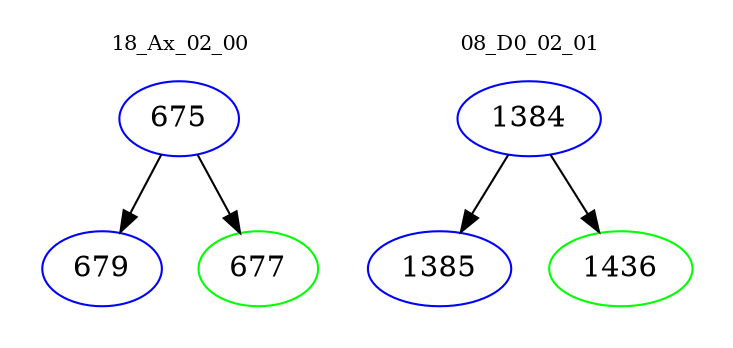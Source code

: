 digraph{
subgraph cluster_0 {
color = white
label = "18_Ax_02_00";
fontsize=10;
T0_675 [label="675", color="blue"]
T0_675 -> T0_679 [color="black"]
T0_679 [label="679", color="blue"]
T0_675 -> T0_677 [color="black"]
T0_677 [label="677", color="green"]
}
subgraph cluster_1 {
color = white
label = "08_D0_02_01";
fontsize=10;
T1_1384 [label="1384", color="blue"]
T1_1384 -> T1_1385 [color="black"]
T1_1385 [label="1385", color="blue"]
T1_1384 -> T1_1436 [color="black"]
T1_1436 [label="1436", color="green"]
}
}
